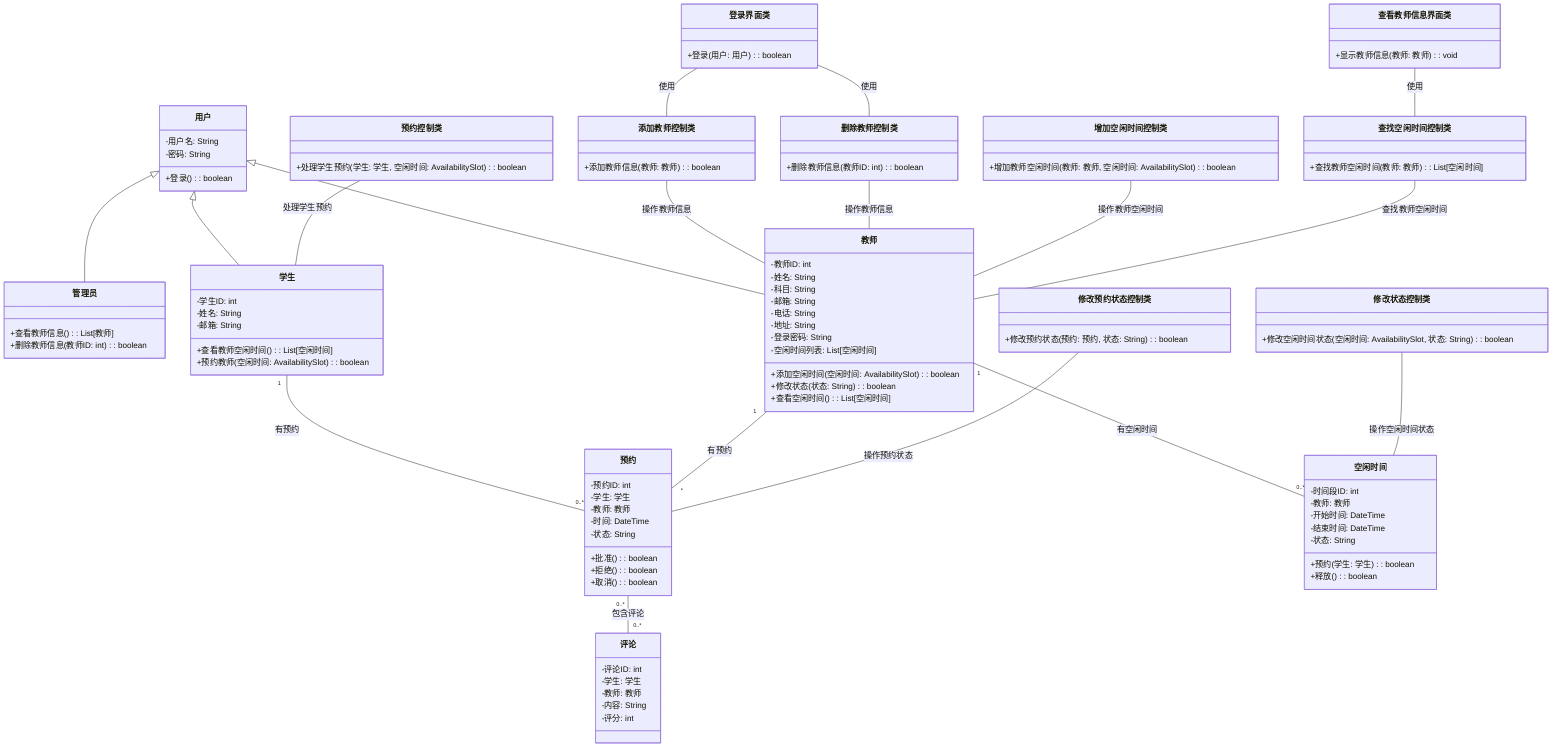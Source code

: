 classDiagram
    class 用户 {
        -用户名: String
        -密码: String
        +登录() : boolean
    }

    class 管理员 {
        +查看教师信息() : List[教师]
        +删除教师信息(教师ID: int) : boolean
    }

    class 教师 {
        -教师ID: int
        -姓名: String
        -科目: String
        -邮箱: String
        -电话: String
        -地址: String
        -登录密码: String
        -空闲时间列表: List[空闲时间]
        +添加空闲时间(空闲时间: AvailabilitySlot) : boolean
        +修改状态(状态: String) : boolean
        +查看空闲时间() : List[空闲时间]
    }

    class 学生 {
        -学生ID: int
        -姓名: String
        -邮箱: String
        +查看教师空闲时间() : List[空闲时间]
        +预约教师(空闲时间: AvailabilitySlot) : boolean
    }

    class 预约 {
        -预约ID: int
        -学生: 学生
        -教师: 教师
        -时间: DateTime
        -状态: String
        +批准() : boolean
        +拒绝() : boolean
        +取消() : boolean
    }

    class 空闲时间 {
        -时间段ID: int
        -教师: 教师
        -开始时间: DateTime
        -结束时间: DateTime
        -状态: String
        +预约(学生: 学生) : boolean
        +释放() : boolean
    }

    class 评论 {
        -评论ID: int
        -学生: 学生
        -教师: 教师
        -内容: String
        -评分: int
    }

    class 登录界面类 {
        +登录(用户: 用户) : boolean
    }

    class 查看教师信息界面类 {
        +显示教师信息(教师: 教师) : void
    }
    
    %% 控制类
    class 添加教师控制类 {
        +添加教师信息(教师: 教师) : boolean
    }
    
    class 删除教师控制类 {
        +删除教师信息(教师ID: int) : boolean
    }
    
    class 增加空闲时间控制类 {
        +增加教师空闲时间(教师: 教师, 空闲时间: AvailabilitySlot) : boolean
    }
    
    class 修改状态控制类 {
        +修改空闲时间状态(空闲时间: AvailabilitySlot, 状态: String) : boolean
    }
    
    class 修改预约状态控制类 {
        +修改预约状态(预约: 预约, 状态: String) : boolean
    }
    
    class 查找空闲时间控制类 {
        +查找教师空闲时间(教师: 教师) : List[空闲时间]
    }
    
    class 预约控制类 {
        +处理学生预约(学生: 学生, 空闲时间: AvailabilitySlot) : boolean
    }

    %% 关系
    用户 <|-- 管理员
    用户 <|-- 教师
    用户 <|-- 学生

    教师 "1" -- "0..*" 空闲时间 : 有空闲时间
    学生 "1" -- "0..*" 预约 : 有预约
    教师 "1" -- "*" 预约 : 有预约
    预约 "0..*" -- "0..*" 评论 : 包含评论

    %% 界面类与控制类的关联
    登录界面类 -- 添加教师控制类 : 使用
    登录界面类 -- 删除教师控制类 : 使用
    查看教师信息界面类 -- 查找空闲时间控制类 : 使用

    %% 控制类与实体类的关联
    添加教师控制类 -- 教师 : 操作教师信息
    删除教师控制类 -- 教师 : 操作教师信息
    增加空闲时间控制类 -- 教师 : 操作教师空闲时间
    修改状态控制类 -- 空闲时间 : 操作空闲时间状态
    修改预约状态控制类 -- 预约 : 操作预约状态
    查找空闲时间控制类 -- 教师 : 查找教师空闲时间
    预约控制类 -- 学生 : 处理学生预约